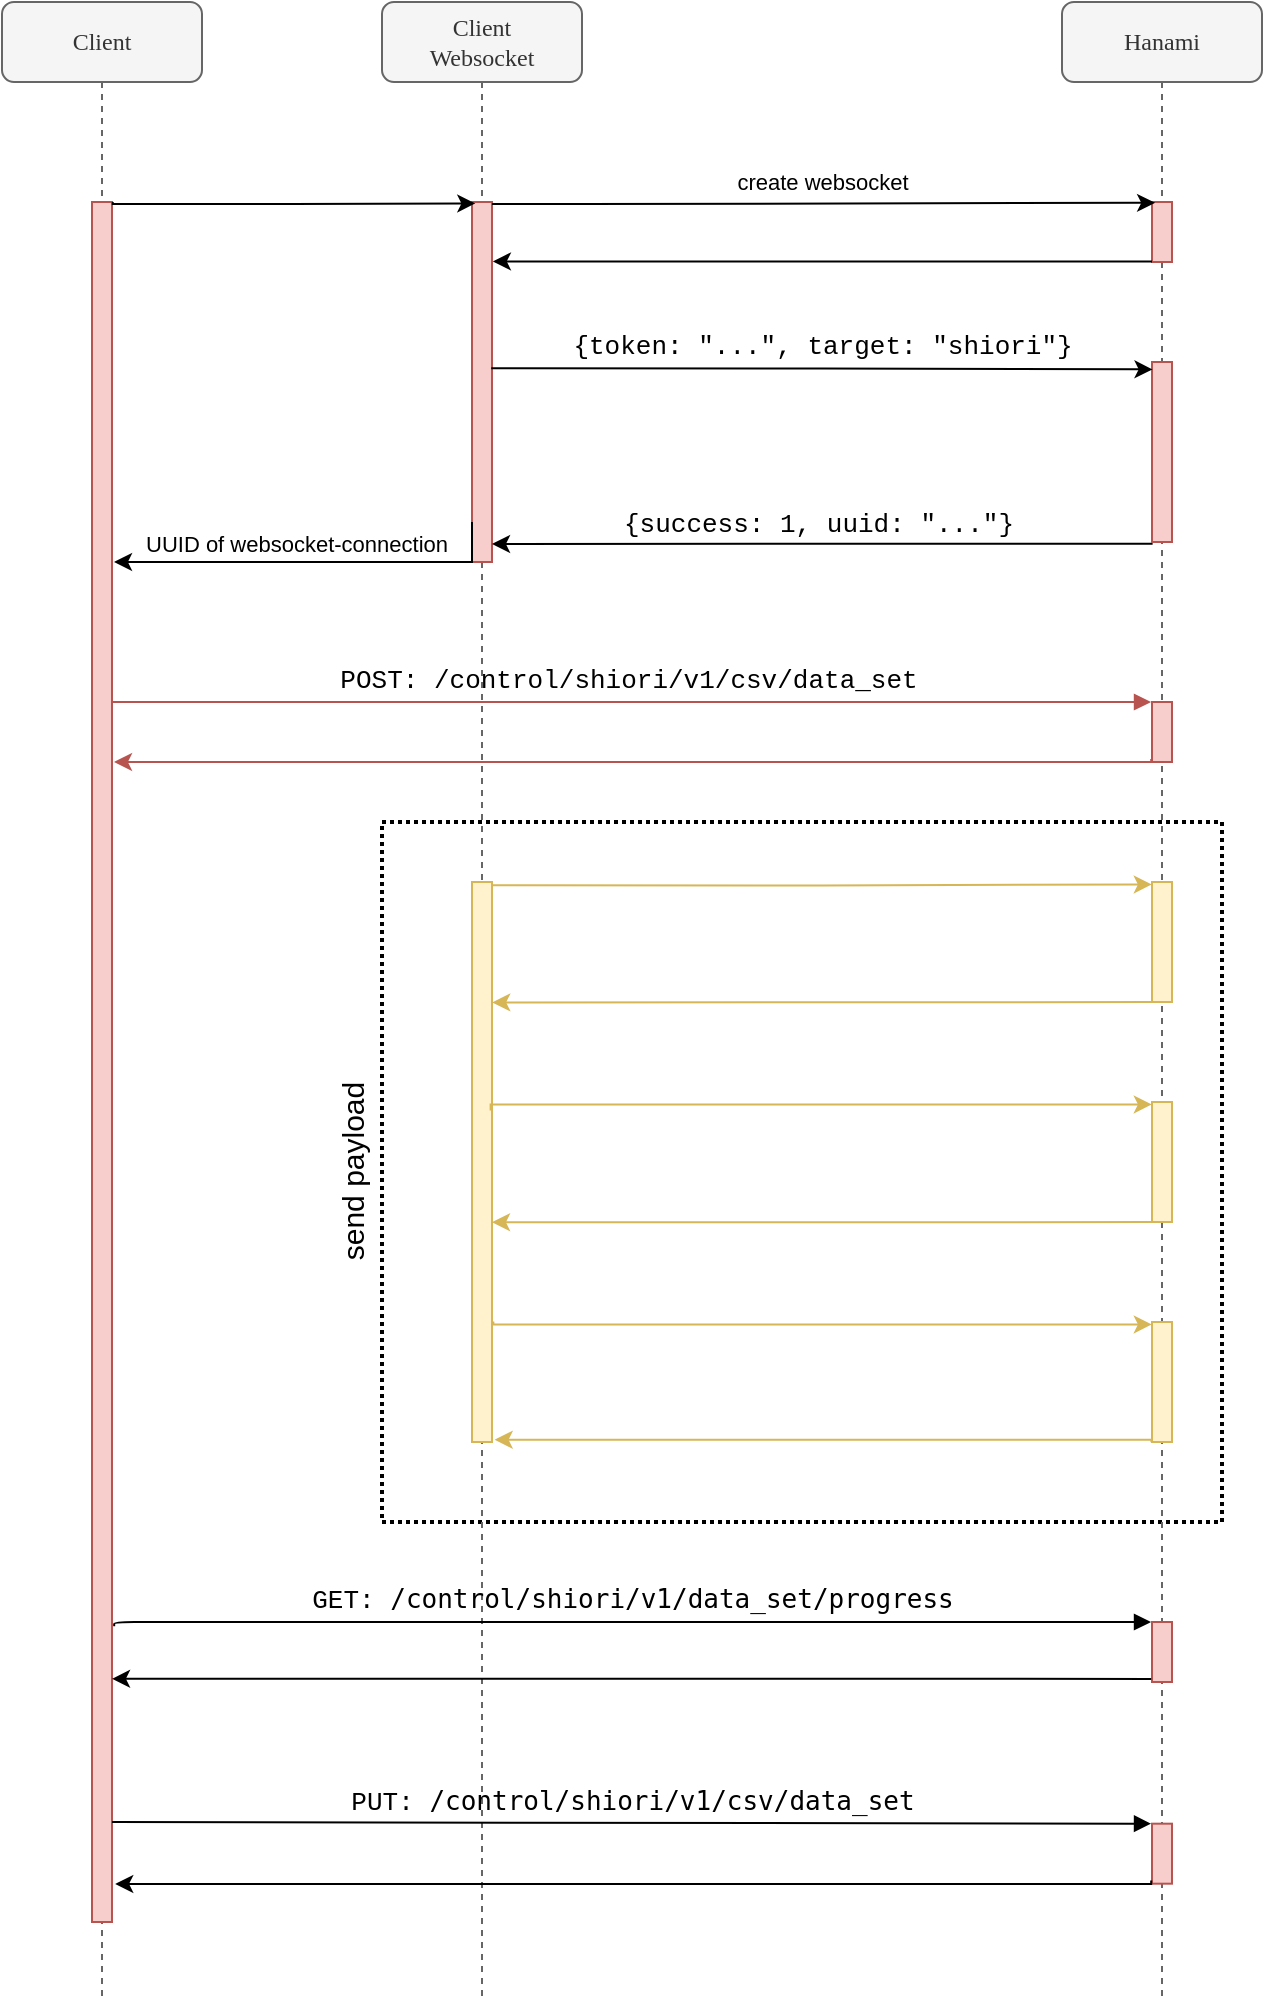 <mxfile version="14.5.1" type="device"><diagram id="1f-JLUSwV6fDZkbUIVyw" name="Seite-1"><mxGraphModel dx="2123" dy="1091" grid="1" gridSize="10" guides="1" tooltips="1" connect="1" arrows="1" fold="1" page="1" pageScale="1" pageWidth="827" pageHeight="1169" math="0" shadow="0"><root><mxCell id="0"/><mxCell id="1" parent="0"/><mxCell id="KkgIPyZcZuRFqhWZF43X-44" value="" style="rounded=0;whiteSpace=wrap;html=1;fontSize=15;fillColor=none;dashed=1;dashPattern=1 1;strokeWidth=2;" parent="1" vertex="1"><mxGeometry x="100" y="490" width="420" height="350" as="geometry"/></mxCell><mxCell id="KkgIPyZcZuRFqhWZF43X-1" value="Hanami" style="shape=umlLifeline;perimeter=lifelinePerimeter;whiteSpace=wrap;html=1;container=1;collapsible=0;recursiveResize=0;outlineConnect=0;rounded=1;shadow=0;comic=0;labelBackgroundColor=none;strokeWidth=1;fontFamily=Verdana;fontSize=12;align=center;fillColor=#f5f5f5;strokeColor=#666666;fontColor=#333333;" parent="1" vertex="1"><mxGeometry x="440" y="80" width="100" height="1000" as="geometry"/></mxCell><mxCell id="KkgIPyZcZuRFqhWZF43X-2" value="" style="html=1;points=[];perimeter=orthogonalPerimeter;fillColor=#f8cecc;strokeColor=#b85450;" parent="KkgIPyZcZuRFqhWZF43X-1" vertex="1"><mxGeometry x="45" y="100" width="10" height="30" as="geometry"/></mxCell><mxCell id="KkgIPyZcZuRFqhWZF43X-14" value="" style="html=1;points=[];perimeter=orthogonalPerimeter;rounded=0;shadow=0;comic=0;labelBackgroundColor=none;strokeWidth=1;fontFamily=Verdana;fontSize=12;align=center;fillColor=#f8cecc;strokeColor=#b85450;" parent="KkgIPyZcZuRFqhWZF43X-1" vertex="1"><mxGeometry x="45" y="350" width="10" height="30" as="geometry"/></mxCell><mxCell id="KkgIPyZcZuRFqhWZF43X-15" value="" style="html=1;points=[];perimeter=orthogonalPerimeter;rounded=0;shadow=0;comic=0;labelBackgroundColor=none;strokeWidth=1;fontFamily=Verdana;fontSize=12;align=center;fillColor=#fff2cc;strokeColor=#d6b656;" parent="KkgIPyZcZuRFqhWZF43X-1" vertex="1"><mxGeometry x="45" y="440" width="10" height="60" as="geometry"/></mxCell><mxCell id="KkgIPyZcZuRFqhWZF43X-16" value="" style="html=1;points=[];perimeter=orthogonalPerimeter;rounded=0;shadow=0;comic=0;labelBackgroundColor=none;strokeWidth=1;fontFamily=Verdana;fontSize=12;align=center;fillColor=#fff2cc;strokeColor=#d6b656;" parent="KkgIPyZcZuRFqhWZF43X-1" vertex="1"><mxGeometry x="45" y="550" width="10" height="60" as="geometry"/></mxCell><mxCell id="KkgIPyZcZuRFqhWZF43X-48" value="" style="html=1;points=[];perimeter=orthogonalPerimeter;rounded=0;shadow=0;comic=0;labelBackgroundColor=none;strokeWidth=1;fontFamily=Verdana;fontSize=12;align=center;fillColor=#fff2cc;strokeColor=#d6b656;" parent="KkgIPyZcZuRFqhWZF43X-1" vertex="1"><mxGeometry x="45" y="660" width="10" height="60" as="geometry"/></mxCell><mxCell id="KkgIPyZcZuRFqhWZF43X-20" value="" style="html=1;points=[];perimeter=orthogonalPerimeter;rounded=0;shadow=0;comic=0;labelBackgroundColor=none;strokeWidth=1;fontFamily=Verdana;fontSize=12;align=center;fillColor=#f8cecc;strokeColor=#b85450;" parent="KkgIPyZcZuRFqhWZF43X-1" vertex="1"><mxGeometry x="45" y="810" width="10" height="30" as="geometry"/></mxCell><mxCell id="KkgIPyZcZuRFqhWZF43X-55" value="" style="html=1;points=[];perimeter=orthogonalPerimeter;rounded=0;shadow=0;comic=0;labelBackgroundColor=none;strokeWidth=1;fontFamily=Verdana;fontSize=12;align=center;fillColor=#f8cecc;strokeColor=#b85450;" parent="KkgIPyZcZuRFqhWZF43X-1" vertex="1"><mxGeometry x="45.0" y="910.84" width="10" height="30" as="geometry"/></mxCell><mxCell id="KkgIPyZcZuRFqhWZF43X-3" value="Client&lt;br&gt;Websocket" style="shape=umlLifeline;perimeter=lifelinePerimeter;whiteSpace=wrap;html=1;container=1;collapsible=0;recursiveResize=0;outlineConnect=0;rounded=1;shadow=0;comic=0;labelBackgroundColor=none;strokeWidth=1;fontFamily=Verdana;fontSize=12;align=center;fillColor=#f5f5f5;strokeColor=#666666;fontColor=#333333;" parent="1" vertex="1"><mxGeometry x="100" y="80" width="100" height="1000" as="geometry"/></mxCell><mxCell id="KkgIPyZcZuRFqhWZF43X-4" value="" style="html=1;points=[];perimeter=orthogonalPerimeter;rounded=0;shadow=0;comic=0;labelBackgroundColor=none;strokeWidth=1;fontFamily=Verdana;fontSize=12;align=center;fillColor=#f8cecc;strokeColor=#b85450;" parent="KkgIPyZcZuRFqhWZF43X-3" vertex="1"><mxGeometry x="45" y="100" width="10" height="180" as="geometry"/></mxCell><mxCell id="KkgIPyZcZuRFqhWZF43X-5" value="" style="html=1;points=[];perimeter=orthogonalPerimeter;rounded=0;shadow=0;comic=0;labelBackgroundColor=none;strokeWidth=1;fontFamily=Verdana;fontSize=12;align=center;fillColor=#fff2cc;strokeColor=#d6b656;" parent="KkgIPyZcZuRFqhWZF43X-3" vertex="1"><mxGeometry x="45" y="440" width="10" height="280" as="geometry"/></mxCell><mxCell id="KkgIPyZcZuRFqhWZF43X-12" value="&lt;pre style=&quot;margin-top: 0px ; margin-bottom: 0px&quot;&gt;&lt;pre style=&quot;margin-top: 0px ; margin-bottom: 0px&quot;&gt;&lt;font face=&quot;Courier New&quot; style=&quot;font-size: 13px&quot;&gt;POST: /control/shiori/v1/csv/data_set&lt;/font&gt;&lt;/pre&gt;&lt;/pre&gt;" style="html=1;verticalAlign=bottom;endArrow=block;entryX=-0.048;entryY=0.005;labelBackgroundColor=none;fontFamily=Verdana;fontSize=12;edgeStyle=elbowEdgeStyle;elbow=vertical;entryDx=0;entryDy=0;entryPerimeter=0;fillColor=#f8cecc;strokeColor=#b85450;" parent="1" source="KkgIPyZcZuRFqhWZF43X-33" target="KkgIPyZcZuRFqhWZF43X-14" edge="1"><mxGeometry relative="1" as="geometry"><mxPoint x="220" y="190" as="sourcePoint"/><mxPoint x="483.6" y="240.26" as="targetPoint"/><Array as="points"><mxPoint x="240" y="430"/><mxPoint x="270" y="420"/><mxPoint x="530" y="190"/></Array></mxGeometry></mxCell><mxCell id="KkgIPyZcZuRFqhWZF43X-22" style="edgeStyle=orthogonalEdgeStyle;rounded=0;orthogonalLoop=1;jettySize=auto;html=1;exitX=-0.04;exitY=0.948;exitDx=0;exitDy=0;exitPerimeter=0;fillColor=#f8cecc;strokeColor=#b85450;" parent="1" source="KkgIPyZcZuRFqhWZF43X-14" edge="1"><mxGeometry relative="1" as="geometry"><mxPoint x="-34" y="460" as="targetPoint"/><Array as="points"><mxPoint x="485" y="460"/></Array></mxGeometry></mxCell><mxCell id="KkgIPyZcZuRFqhWZF43X-23" style="edgeStyle=orthogonalEdgeStyle;rounded=0;orthogonalLoop=1;jettySize=auto;html=1;entryX=0.157;entryY=0.014;entryDx=0;entryDy=0;entryPerimeter=0;" parent="1" source="KkgIPyZcZuRFqhWZF43X-4" target="KkgIPyZcZuRFqhWZF43X-2" edge="1"><mxGeometry relative="1" as="geometry"><Array as="points"><mxPoint x="200" y="181"/><mxPoint x="200" y="181"/></Array></mxGeometry></mxCell><mxCell id="KkgIPyZcZuRFqhWZF43X-24" value="create websocket" style="edgeLabel;html=1;align=center;verticalAlign=middle;resizable=0;points=[];" parent="KkgIPyZcZuRFqhWZF43X-23" vertex="1" connectable="0"><mxGeometry x="0.099" y="-1" relative="1" as="geometry"><mxPoint x="-17.07" y="-11.72" as="offset"/></mxGeometry></mxCell><mxCell id="KkgIPyZcZuRFqhWZF43X-25" style="edgeStyle=orthogonalEdgeStyle;rounded=0;orthogonalLoop=1;jettySize=auto;html=1;entryX=1.044;entryY=0.165;entryDx=0;entryDy=0;entryPerimeter=0;" parent="1" source="KkgIPyZcZuRFqhWZF43X-2" target="KkgIPyZcZuRFqhWZF43X-4" edge="1"><mxGeometry relative="1" as="geometry"><Array as="points"><mxPoint x="320" y="210"/></Array></mxGeometry></mxCell><mxCell id="KkgIPyZcZuRFqhWZF43X-26" style="edgeStyle=orthogonalEdgeStyle;rounded=0;orthogonalLoop=1;jettySize=auto;html=1;exitX=0.031;exitY=1.01;exitDx=0;exitDy=0;exitPerimeter=0;" parent="1" source="KkgIPyZcZuRFqhWZF43X-30" edge="1"><mxGeometry relative="1" as="geometry"><mxPoint x="155" y="351" as="targetPoint"/><Array as="points"><mxPoint x="320" y="351"/></Array></mxGeometry></mxCell><mxCell id="KkgIPyZcZuRFqhWZF43X-27" value="&lt;pre style=&quot;margin-top: 0px ; margin-bottom: 0px&quot;&gt;&lt;font face=&quot;Courier New&quot; style=&quot;font-size: 13px&quot;&gt;{success: 1, uuid: &quot;...&quot;}&lt;/font&gt;&lt;/pre&gt;" style="edgeLabel;html=1;align=center;verticalAlign=middle;resizable=0;points=[];" parent="KkgIPyZcZuRFqhWZF43X-26" vertex="1" connectable="0"><mxGeometry x="0.089" relative="1" as="geometry"><mxPoint x="12.93" y="-9.96" as="offset"/></mxGeometry></mxCell><mxCell id="KkgIPyZcZuRFqhWZF43X-30" value="" style="html=1;points=[];perimeter=orthogonalPerimeter;fillColor=#f8cecc;strokeColor=#b85450;" parent="1" vertex="1"><mxGeometry x="485" y="260" width="10" height="90" as="geometry"/></mxCell><mxCell id="KkgIPyZcZuRFqhWZF43X-31" style="edgeStyle=orthogonalEdgeStyle;rounded=0;orthogonalLoop=1;jettySize=auto;html=1;entryX=0.027;entryY=0.041;entryDx=0;entryDy=0;entryPerimeter=0;exitX=0.962;exitY=0.462;exitDx=0;exitDy=0;exitPerimeter=0;" parent="1" source="KkgIPyZcZuRFqhWZF43X-4" target="KkgIPyZcZuRFqhWZF43X-30" edge="1"><mxGeometry relative="1" as="geometry"/></mxCell><mxCell id="KkgIPyZcZuRFqhWZF43X-32" value="&lt;font face=&quot;Courier New&quot; style=&quot;font-size: 13px&quot;&gt;{token: &quot;...&quot;, target: &quot;shiori&quot;}&lt;/font&gt;" style="edgeLabel;html=1;align=center;verticalAlign=middle;resizable=0;points=[];fontSize=11;" parent="KkgIPyZcZuRFqhWZF43X-31" vertex="1" connectable="0"><mxGeometry x="-0.097" y="-2" relative="1" as="geometry"><mxPoint x="15.31" y="-13.83" as="offset"/></mxGeometry></mxCell><mxCell id="KkgIPyZcZuRFqhWZF43X-33" value="Client" style="shape=umlLifeline;perimeter=lifelinePerimeter;whiteSpace=wrap;html=1;container=1;collapsible=0;recursiveResize=0;outlineConnect=0;rounded=1;shadow=0;comic=0;labelBackgroundColor=none;strokeWidth=1;fontFamily=Verdana;fontSize=12;align=center;fillColor=#f5f5f5;strokeColor=#666666;fontColor=#333333;" parent="1" vertex="1"><mxGeometry x="-90" y="80" width="100" height="1000" as="geometry"/></mxCell><mxCell id="KkgIPyZcZuRFqhWZF43X-34" value="" style="html=1;points=[];perimeter=orthogonalPerimeter;rounded=0;shadow=0;comic=0;labelBackgroundColor=none;strokeWidth=1;fontFamily=Verdana;fontSize=12;align=center;fillColor=#f8cecc;strokeColor=#b85450;" parent="KkgIPyZcZuRFqhWZF43X-33" vertex="1"><mxGeometry x="45" y="100" width="10" height="860" as="geometry"/></mxCell><mxCell id="KkgIPyZcZuRFqhWZF43X-35" style="edgeStyle=orthogonalEdgeStyle;rounded=0;orthogonalLoop=1;jettySize=auto;html=1;entryX=0.167;entryY=0.004;entryDx=0;entryDy=0;entryPerimeter=0;fontSize=11;exitX=1.037;exitY=0;exitDx=0;exitDy=0;exitPerimeter=0;" parent="1" source="KkgIPyZcZuRFqhWZF43X-34" target="KkgIPyZcZuRFqhWZF43X-4" edge="1"><mxGeometry relative="1" as="geometry"><Array as="points"><mxPoint x="-35" y="181"/><mxPoint x="55" y="181"/></Array></mxGeometry></mxCell><mxCell id="KkgIPyZcZuRFqhWZF43X-36" style="edgeStyle=orthogonalEdgeStyle;rounded=0;orthogonalLoop=1;jettySize=auto;html=1;fontSize=11;" parent="1" edge="1"><mxGeometry relative="1" as="geometry"><mxPoint x="145" y="340" as="sourcePoint"/><mxPoint x="-34" y="360" as="targetPoint"/><Array as="points"><mxPoint x="145" y="360"/></Array></mxGeometry></mxCell><mxCell id="KkgIPyZcZuRFqhWZF43X-37" value="UUID of websocket-connection" style="edgeLabel;html=1;align=center;verticalAlign=middle;resizable=0;points=[];fontSize=11;" parent="KkgIPyZcZuRFqhWZF43X-36" vertex="1" connectable="0"><mxGeometry x="0.372" relative="1" as="geometry"><mxPoint x="28.7" y="-9.71" as="offset"/></mxGeometry></mxCell><mxCell id="KkgIPyZcZuRFqhWZF43X-40" style="edgeStyle=orthogonalEdgeStyle;rounded=0;orthogonalLoop=1;jettySize=auto;html=1;entryX=-0.009;entryY=0.02;entryDx=0;entryDy=0;entryPerimeter=0;fontSize=11;exitX=1.014;exitY=0.006;exitDx=0;exitDy=0;exitPerimeter=0;fillColor=#fff2cc;strokeColor=#d6b656;" parent="1" source="KkgIPyZcZuRFqhWZF43X-5" target="KkgIPyZcZuRFqhWZF43X-15" edge="1"><mxGeometry relative="1" as="geometry"><mxPoint x="160" y="523" as="sourcePoint"/></mxGeometry></mxCell><mxCell id="KkgIPyZcZuRFqhWZF43X-42" style="edgeStyle=orthogonalEdgeStyle;rounded=0;orthogonalLoop=1;jettySize=auto;html=1;fontSize=11;exitX=-0.029;exitY=1.001;exitDx=0;exitDy=0;exitPerimeter=0;entryX=1.013;entryY=0.215;entryDx=0;entryDy=0;entryPerimeter=0;fillColor=#fff2cc;strokeColor=#d6b656;" parent="1" source="KkgIPyZcZuRFqhWZF43X-15" target="KkgIPyZcZuRFqhWZF43X-5" edge="1"><mxGeometry relative="1" as="geometry"><mxPoint x="160" y="578" as="targetPoint"/><Array as="points"><mxPoint x="420" y="580"/></Array></mxGeometry></mxCell><mxCell id="KkgIPyZcZuRFqhWZF43X-46" value="send payload" style="text;html=1;align=center;verticalAlign=middle;resizable=0;points=[];autosize=1;fontSize=15;rotation=-90;" parent="1" vertex="1"><mxGeometry x="30" y="655" width="110" height="20" as="geometry"/></mxCell><mxCell id="KkgIPyZcZuRFqhWZF43X-54" value="&lt;pre style=&quot;margin-top: 0px ; margin-bottom: 0px ; font-size: 13px&quot;&gt;&lt;font face=&quot;Courier New&quot; style=&quot;font-size: 13px&quot;&gt;PUT: &lt;/font&gt;/control/shiori/v1/csv/data_set&lt;/pre&gt;" style="html=1;verticalAlign=bottom;endArrow=block;entryX=-0.048;entryY=0.005;labelBackgroundColor=none;fontFamily=Verdana;fontSize=12;edgeStyle=elbowEdgeStyle;elbow=vertical;entryDx=0;entryDy=0;entryPerimeter=0;exitX=0.887;exitY=0.906;exitDx=0;exitDy=0;exitPerimeter=0;" parent="1" target="KkgIPyZcZuRFqhWZF43X-55" edge="1"><mxGeometry relative="1" as="geometry"><mxPoint x="-35.0" y="990.0" as="sourcePoint"/><mxPoint x="-154.1" y="721.1" as="targetPoint"/><Array as="points"><mxPoint x="672.3" y="990.84"/><mxPoint x="532.3" y="750.84"/></Array></mxGeometry></mxCell><mxCell id="KkgIPyZcZuRFqhWZF43X-56" style="edgeStyle=orthogonalEdgeStyle;rounded=0;orthogonalLoop=1;jettySize=auto;html=1;exitX=-0.04;exitY=0.948;exitDx=0;exitDy=0;exitPerimeter=0;entryX=1.047;entryY=0.942;entryDx=0;entryDy=0;entryPerimeter=0;" parent="1" source="KkgIPyZcZuRFqhWZF43X-55" edge="1"><mxGeometry relative="1" as="geometry"><mxPoint x="-33.4" y="1020.96" as="targetPoint"/><Array as="points"><mxPoint x="485" y="1021"/></Array></mxGeometry></mxCell><mxCell id="KkgIPyZcZuRFqhWZF43X-18" style="edgeStyle=orthogonalEdgeStyle;rounded=0;orthogonalLoop=1;jettySize=auto;html=1;fontSize=11;exitX=-0.029;exitY=1.001;exitDx=0;exitDy=0;exitPerimeter=0;fillColor=#fff2cc;strokeColor=#d6b656;" parent="1" source="KkgIPyZcZuRFqhWZF43X-16" edge="1" target="KkgIPyZcZuRFqhWZF43X-5"><mxGeometry relative="1" as="geometry"><mxPoint x="265.34" y="689.58" as="targetPoint"/><Array as="points"><mxPoint x="200" y="690"/><mxPoint x="200" y="690"/></Array></mxGeometry></mxCell><mxCell id="KkgIPyZcZuRFqhWZF43X-17" style="edgeStyle=orthogonalEdgeStyle;rounded=0;orthogonalLoop=1;jettySize=auto;html=1;entryX=-0.009;entryY=0.02;entryDx=0;entryDy=0;entryPerimeter=0;fontSize=11;exitX=0.933;exitY=0.408;exitDx=0;exitDy=0;exitPerimeter=0;fillColor=#fff2cc;strokeColor=#d6b656;" parent="1" target="KkgIPyZcZuRFqhWZF43X-16" edge="1" source="KkgIPyZcZuRFqhWZF43X-5"><mxGeometry relative="1" as="geometry"><mxPoint x="235.14" y="636.08" as="sourcePoint"/><Array as="points"><mxPoint x="154" y="631"/></Array></mxGeometry></mxCell><mxCell id="KkgIPyZcZuRFqhWZF43X-49" style="edgeStyle=orthogonalEdgeStyle;rounded=0;orthogonalLoop=1;jettySize=auto;html=1;entryX=-0.009;entryY=0.02;entryDx=0;entryDy=0;entryPerimeter=0;fontSize=11;fillColor=#fff2cc;strokeColor=#d6b656;exitX=1.067;exitY=0.785;exitDx=0;exitDy=0;exitPerimeter=0;" parent="1" target="KkgIPyZcZuRFqhWZF43X-48" edge="1" source="KkgIPyZcZuRFqhWZF43X-5"><mxGeometry relative="1" as="geometry"><mxPoint x="235.14" y="746.08" as="sourcePoint"/><Array as="points"><mxPoint x="156" y="741"/></Array></mxGeometry></mxCell><mxCell id="KkgIPyZcZuRFqhWZF43X-50" style="edgeStyle=orthogonalEdgeStyle;rounded=0;orthogonalLoop=1;jettySize=auto;html=1;fontSize=11;exitX=-0.029;exitY=1.001;exitDx=0;exitDy=0;exitPerimeter=0;fillColor=#fff2cc;strokeColor=#d6b656;entryX=1.133;entryY=0.996;entryDx=0;entryDy=0;entryPerimeter=0;" parent="1" source="KkgIPyZcZuRFqhWZF43X-48" edge="1" target="KkgIPyZcZuRFqhWZF43X-5"><mxGeometry relative="1" as="geometry"><mxPoint x="235.34" y="804.58" as="targetPoint"/><Array as="points"><mxPoint x="485" y="799"/></Array></mxGeometry></mxCell><mxCell id="KkgIPyZcZuRFqhWZF43X-19" value="&lt;pre style=&quot;margin-top: 0px ; margin-bottom: 0px ; font-size: 13px&quot;&gt;&lt;font face=&quot;Courier New&quot;&gt;GET: &lt;/font&gt;/control/shiori/v1/data_set/progress&lt;/pre&gt;" style="html=1;verticalAlign=bottom;endArrow=block;entryX=-0.048;entryY=0.005;labelBackgroundColor=none;fontFamily=Verdana;fontSize=12;edgeStyle=elbowEdgeStyle;elbow=vertical;entryDx=0;entryDy=0;entryPerimeter=0;exitX=1.109;exitY=0.828;exitDx=0;exitDy=0;exitPerimeter=0;" parent="1" target="KkgIPyZcZuRFqhWZF43X-20" edge="1" source="KkgIPyZcZuRFqhWZF43X-34"><mxGeometry relative="1" as="geometry"><mxPoint x="38.833" y="895" as="sourcePoint"/><mxPoint x="563.6" y="705.26" as="targetPoint"/><Array as="points"><mxPoint x="230" y="890"/><mxPoint x="750" y="895"/><mxPoint x="610" y="655"/></Array></mxGeometry></mxCell><mxCell id="KkgIPyZcZuRFqhWZF43X-21" style="edgeStyle=orthogonalEdgeStyle;rounded=0;orthogonalLoop=1;jettySize=auto;html=1;exitX=-0.04;exitY=0.948;exitDx=0;exitDy=0;exitPerimeter=0;" parent="1" source="KkgIPyZcZuRFqhWZF43X-20" edge="1" target="KkgIPyZcZuRFqhWZF43X-34"><mxGeometry relative="1" as="geometry"><mxPoint x="46" y="925" as="targetPoint"/><Array as="points"><mxPoint x="150" y="918"/><mxPoint x="150" y="918"/></Array></mxGeometry></mxCell></root></mxGraphModel></diagram></mxfile>